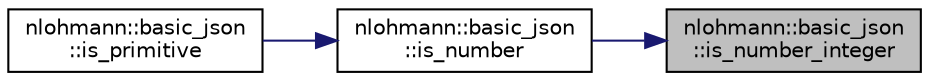 digraph "nlohmann::basic_json::is_number_integer"
{
 // LATEX_PDF_SIZE
  edge [fontname="Helvetica",fontsize="10",labelfontname="Helvetica",labelfontsize="10"];
  node [fontname="Helvetica",fontsize="10",shape=record];
  rankdir="RL";
  Node271 [label="nlohmann::basic_json\l::is_number_integer",height=0.2,width=0.4,color="black", fillcolor="grey75", style="filled", fontcolor="black",tooltip="return whether value is an integer number"];
  Node271 -> Node272 [dir="back",color="midnightblue",fontsize="10",style="solid"];
  Node272 [label="nlohmann::basic_json\l::is_number",height=0.2,width=0.4,color="black", fillcolor="white", style="filled",URL="$classnlohmann_1_1basic__json.html#a2b9852390abb4b1ef5fac6984e2fc0f3",tooltip="return whether value is a number"];
  Node272 -> Node273 [dir="back",color="midnightblue",fontsize="10",style="solid"];
  Node273 [label="nlohmann::basic_json\l::is_primitive",height=0.2,width=0.4,color="black", fillcolor="white", style="filled",URL="$classnlohmann_1_1basic__json.html#a6362b88718eb5c6d4fed6a61eed44b95",tooltip="return whether type is primitive"];
}
